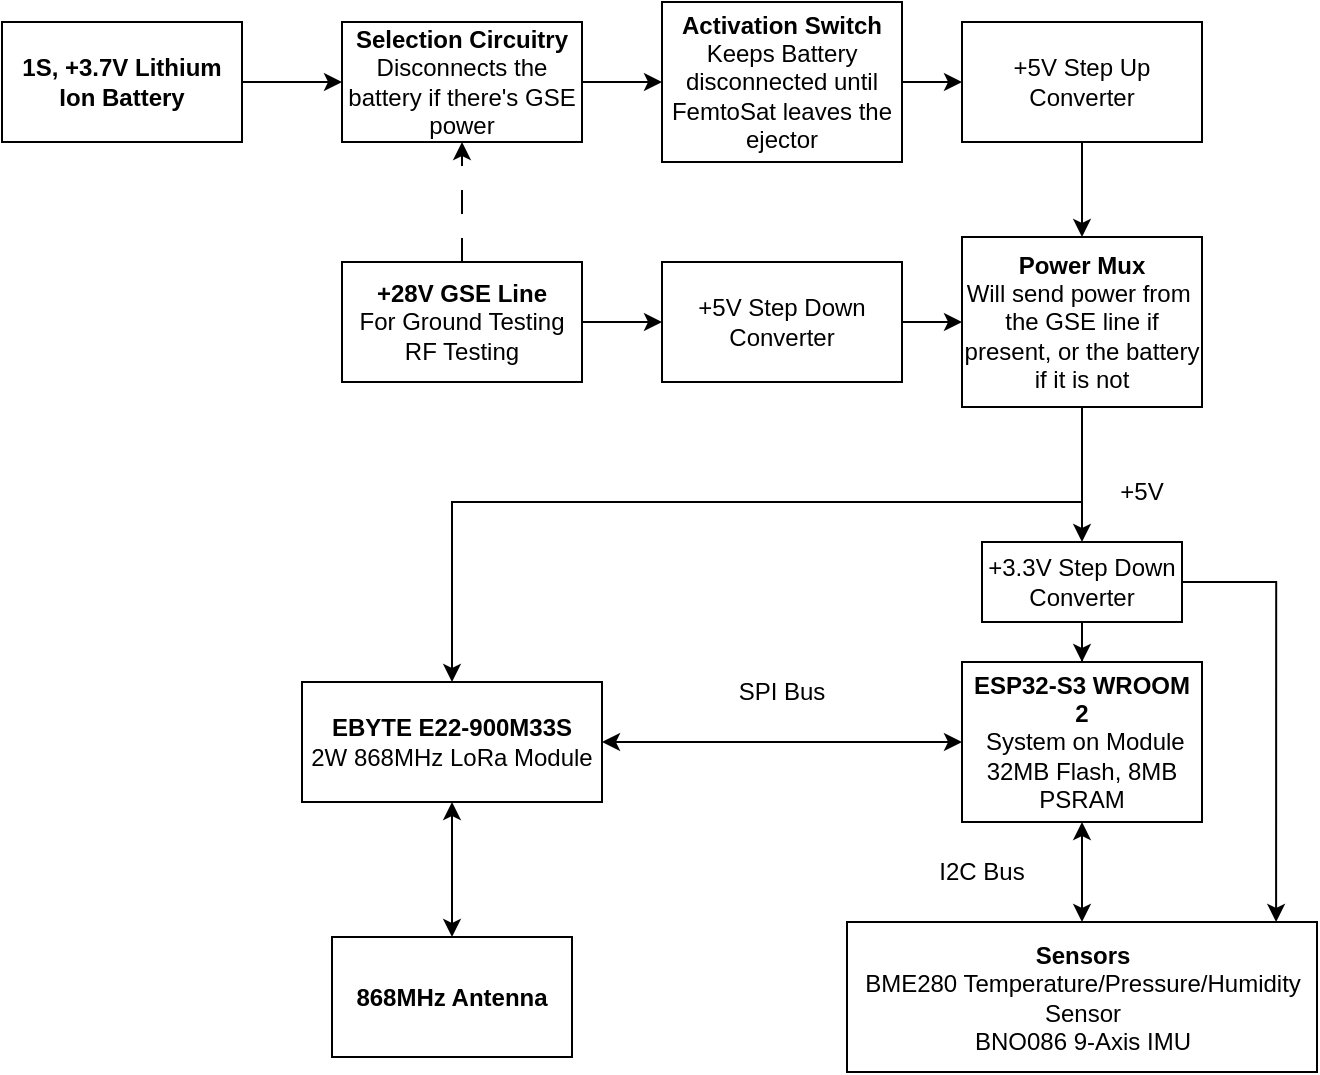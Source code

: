 <mxfile version="25.0.1">
  <diagram name="Page-1" id="Wa052aFKa9Bia7kXxzfk">
    <mxGraphModel dx="2074" dy="1142" grid="1" gridSize="10" guides="1" tooltips="1" connect="1" arrows="1" fold="1" page="1" pageScale="1" pageWidth="850" pageHeight="1100" math="0" shadow="0">
      <root>
        <mxCell id="0" />
        <mxCell id="1" parent="0" />
        <mxCell id="oByA1WbZYRaLfuXk5zpP-6" style="edgeStyle=orthogonalEdgeStyle;rounded=0;orthogonalLoop=1;jettySize=auto;html=1;entryX=0;entryY=0.5;entryDx=0;entryDy=0;" parent="1" source="oByA1WbZYRaLfuXk5zpP-1" edge="1">
          <mxGeometry relative="1" as="geometry">
            <mxPoint x="170" y="40" as="targetPoint" />
          </mxGeometry>
        </mxCell>
        <mxCell id="oByA1WbZYRaLfuXk5zpP-1" value="&lt;div&gt;&lt;b&gt;1S, +3.7V Lithium Ion Battery&lt;/b&gt; &lt;br&gt;&lt;/div&gt;" style="rounded=0;whiteSpace=wrap;html=1;" parent="1" vertex="1">
          <mxGeometry y="10" width="120" height="60" as="geometry" />
        </mxCell>
        <mxCell id="v-_W1gMNBMWAKdvKEkjo-3" value="" style="edgeStyle=orthogonalEdgeStyle;rounded=0;orthogonalLoop=1;jettySize=auto;html=1;" parent="1" source="oByA1WbZYRaLfuXk5zpP-2" target="oByA1WbZYRaLfuXk5zpP-5" edge="1">
          <mxGeometry relative="1" as="geometry" />
        </mxCell>
        <mxCell id="v-_W1gMNBMWAKdvKEkjo-14" value="" style="edgeStyle=orthogonalEdgeStyle;rounded=0;orthogonalLoop=1;jettySize=auto;html=1;dashed=1;dashPattern=12 12;" parent="1" source="oByA1WbZYRaLfuXk5zpP-2" target="oByA1WbZYRaLfuXk5zpP-4" edge="1">
          <mxGeometry relative="1" as="geometry" />
        </mxCell>
        <mxCell id="oByA1WbZYRaLfuXk5zpP-2" value="&lt;div&gt;&lt;b&gt;+28V GSE Line&lt;/b&gt;&lt;/div&gt;&lt;div&gt;For Ground Testing&lt;/div&gt;&lt;div&gt;RF Testing&lt;br&gt;&lt;/div&gt;" style="rounded=0;whiteSpace=wrap;html=1;" parent="1" vertex="1">
          <mxGeometry x="170" y="130" width="120" height="60" as="geometry" />
        </mxCell>
        <mxCell id="v-_W1gMNBMWAKdvKEkjo-12" value="" style="edgeStyle=orthogonalEdgeStyle;rounded=0;orthogonalLoop=1;jettySize=auto;html=1;" parent="1" source="oByA1WbZYRaLfuXk5zpP-4" target="v-_W1gMNBMWAKdvKEkjo-11" edge="1">
          <mxGeometry relative="1" as="geometry" />
        </mxCell>
        <mxCell id="oByA1WbZYRaLfuXk5zpP-4" value="&lt;div&gt;&lt;b&gt;Selection Circuitry&lt;/b&gt;&lt;/div&gt;&lt;div&gt;Disconnects the battery if there&#39;s GSE power&lt;br&gt;&lt;/div&gt;" style="rounded=0;whiteSpace=wrap;html=1;" parent="1" vertex="1">
          <mxGeometry x="170" y="10" width="120" height="60" as="geometry" />
        </mxCell>
        <mxCell id="PvoQchgBHk4X-dD_r0cH-3" value="" style="edgeStyle=orthogonalEdgeStyle;rounded=0;orthogonalLoop=1;jettySize=auto;html=1;" edge="1" parent="1" source="oByA1WbZYRaLfuXk5zpP-5" target="PvoQchgBHk4X-dD_r0cH-1">
          <mxGeometry relative="1" as="geometry" />
        </mxCell>
        <mxCell id="oByA1WbZYRaLfuXk5zpP-5" value="&lt;div&gt;+5V Step Down Converter&lt;/div&gt;" style="rounded=0;whiteSpace=wrap;html=1;" parent="1" vertex="1">
          <mxGeometry x="330" y="130" width="120" height="60" as="geometry" />
        </mxCell>
        <mxCell id="oByA1WbZYRaLfuXk5zpP-10" value="&lt;div&gt;&lt;b&gt;EBYTE &lt;/b&gt;&lt;strong&gt;E22-900M33S&lt;/strong&gt;&lt;/div&gt;&lt;div&gt;2W 868MHz LoRa Module&lt;b&gt;&lt;br&gt;&lt;/b&gt;&lt;/div&gt;" style="rounded=0;whiteSpace=wrap;html=1;" parent="1" vertex="1">
          <mxGeometry x="150" y="340" width="150" height="60" as="geometry" />
        </mxCell>
        <mxCell id="oByA1WbZYRaLfuXk5zpP-11" value="&lt;div&gt;ESP32-S3 WROOM 2&lt;br&gt;&lt;/div&gt;&lt;div&gt;&amp;nbsp;&lt;span style=&quot;font-weight: normal;&quot;&gt;System on Module&lt;/span&gt;&lt;/div&gt;&lt;div&gt;&lt;span style=&quot;font-weight: normal;&quot;&gt;32MB Flash, 8MB PSRAM&lt;/span&gt;&lt;br&gt;&lt;/div&gt;" style="rounded=0;whiteSpace=wrap;html=1;fontStyle=1" parent="1" vertex="1">
          <mxGeometry x="480" y="330" width="120" height="80" as="geometry" />
        </mxCell>
        <mxCell id="oByA1WbZYRaLfuXk5zpP-14" value="+5V" style="text;html=1;align=center;verticalAlign=middle;whiteSpace=wrap;rounded=0;" parent="1" vertex="1">
          <mxGeometry x="540" y="230" width="60" height="30" as="geometry" />
        </mxCell>
        <mxCell id="oByA1WbZYRaLfuXk5zpP-16" value="&lt;div&gt;&lt;b&gt;868MHz Antenna&lt;/b&gt;&lt;/div&gt;" style="rounded=0;whiteSpace=wrap;html=1;" parent="1" vertex="1">
          <mxGeometry x="165" y="467.5" width="120" height="60" as="geometry" />
        </mxCell>
        <mxCell id="oByA1WbZYRaLfuXk5zpP-21" value="" style="endArrow=classic;startArrow=classic;html=1;rounded=0;entryX=0.5;entryY=1;entryDx=0;entryDy=0;exitX=0.5;exitY=0;exitDx=0;exitDy=0;" parent="1" source="oByA1WbZYRaLfuXk5zpP-16" target="oByA1WbZYRaLfuXk5zpP-10" edge="1">
          <mxGeometry width="50" height="50" relative="1" as="geometry">
            <mxPoint x="350" y="470" as="sourcePoint" />
            <mxPoint x="400" y="420" as="targetPoint" />
          </mxGeometry>
        </mxCell>
        <mxCell id="oByA1WbZYRaLfuXk5zpP-23" value="SPI Bus" style="text;html=1;align=center;verticalAlign=middle;whiteSpace=wrap;rounded=0;" parent="1" vertex="1">
          <mxGeometry x="360" y="330" width="60" height="30" as="geometry" />
        </mxCell>
        <mxCell id="PvoQchgBHk4X-dD_r0cH-2" value="" style="edgeStyle=orthogonalEdgeStyle;rounded=0;orthogonalLoop=1;jettySize=auto;html=1;" edge="1" parent="1" source="v-_W1gMNBMWAKdvKEkjo-4" target="PvoQchgBHk4X-dD_r0cH-1">
          <mxGeometry relative="1" as="geometry" />
        </mxCell>
        <mxCell id="v-_W1gMNBMWAKdvKEkjo-4" value="&lt;div&gt;+5V Step Up Converter&lt;/div&gt;" style="rounded=0;whiteSpace=wrap;html=1;" parent="1" vertex="1">
          <mxGeometry x="480" y="10" width="120" height="60" as="geometry" />
        </mxCell>
        <mxCell id="v-_W1gMNBMWAKdvKEkjo-13" value="" style="edgeStyle=orthogonalEdgeStyle;rounded=0;orthogonalLoop=1;jettySize=auto;html=1;" parent="1" source="v-_W1gMNBMWAKdvKEkjo-11" target="v-_W1gMNBMWAKdvKEkjo-4" edge="1">
          <mxGeometry relative="1" as="geometry" />
        </mxCell>
        <mxCell id="v-_W1gMNBMWAKdvKEkjo-11" value="&lt;div&gt;&lt;b&gt;Activation Switch&lt;/b&gt;&lt;/div&gt;&lt;div&gt;Keeps Battery disconnected until FemtoSat leaves the ejector&lt;br&gt;&lt;/div&gt;" style="rounded=0;whiteSpace=wrap;html=1;" parent="1" vertex="1">
          <mxGeometry x="330" width="120" height="80" as="geometry" />
        </mxCell>
        <mxCell id="Bn7Drz4gH1jYpp9yUR1y-1" value="" style="endArrow=classic;html=1;rounded=0;entryX=0.5;entryY=0;entryDx=0;entryDy=0;" parent="1" target="oByA1WbZYRaLfuXk5zpP-10" edge="1">
          <mxGeometry width="50" height="50" relative="1" as="geometry">
            <mxPoint x="540" y="250" as="sourcePoint" />
            <mxPoint x="590" y="220" as="targetPoint" />
            <Array as="points">
              <mxPoint x="225" y="250" />
            </Array>
          </mxGeometry>
        </mxCell>
        <mxCell id="H0pCm_QsT9bV7-cQjPzx-4" value="" style="endArrow=classic;startArrow=classic;html=1;rounded=0;entryX=0;entryY=0.5;entryDx=0;entryDy=0;" parent="1" target="oByA1WbZYRaLfuXk5zpP-11" edge="1">
          <mxGeometry width="50" height="50" relative="1" as="geometry">
            <mxPoint x="300" y="370" as="sourcePoint" />
            <mxPoint x="350" y="320" as="targetPoint" />
          </mxGeometry>
        </mxCell>
        <mxCell id="H0pCm_QsT9bV7-cQjPzx-5" value="&lt;div&gt;&lt;b&gt;Sensors&lt;/b&gt;&lt;/div&gt;&lt;div&gt;BME280 Temperature/Pressure/Humidity Sensor&lt;/div&gt;&lt;div&gt;BNO086 9-Axis IMU&lt;br&gt;&lt;/div&gt;" style="rounded=0;whiteSpace=wrap;html=1;" parent="1" vertex="1">
          <mxGeometry x="422.5" y="460" width="235" height="75" as="geometry" />
        </mxCell>
        <mxCell id="H0pCm_QsT9bV7-cQjPzx-8" value="" style="endArrow=classic;startArrow=classic;html=1;rounded=0;entryX=0.5;entryY=1;entryDx=0;entryDy=0;" parent="1" target="oByA1WbZYRaLfuXk5zpP-11" edge="1">
          <mxGeometry width="50" height="50" relative="1" as="geometry">
            <mxPoint x="540" y="460" as="sourcePoint" />
            <mxPoint x="590" y="410" as="targetPoint" />
          </mxGeometry>
        </mxCell>
        <mxCell id="H0pCm_QsT9bV7-cQjPzx-9" value="I2C Bus" style="text;html=1;align=center;verticalAlign=middle;whiteSpace=wrap;rounded=0;" parent="1" vertex="1">
          <mxGeometry x="460" y="420" width="60" height="30" as="geometry" />
        </mxCell>
        <mxCell id="H0pCm_QsT9bV7-cQjPzx-14" value="" style="edgeStyle=orthogonalEdgeStyle;rounded=0;orthogonalLoop=1;jettySize=auto;html=1;" parent="1" source="H0pCm_QsT9bV7-cQjPzx-11" target="oByA1WbZYRaLfuXk5zpP-11" edge="1">
          <mxGeometry relative="1" as="geometry" />
        </mxCell>
        <mxCell id="H0pCm_QsT9bV7-cQjPzx-11" value="+3.3V Step Down Converter" style="rounded=0;whiteSpace=wrap;html=1;" parent="1" vertex="1">
          <mxGeometry x="490" y="270" width="100" height="40" as="geometry" />
        </mxCell>
        <mxCell id="H0pCm_QsT9bV7-cQjPzx-18" style="edgeStyle=orthogonalEdgeStyle;rounded=0;orthogonalLoop=1;jettySize=auto;html=1;entryX=0.913;entryY=0;entryDx=0;entryDy=0;entryPerimeter=0;" parent="1" source="H0pCm_QsT9bV7-cQjPzx-11" target="H0pCm_QsT9bV7-cQjPzx-5" edge="1">
          <mxGeometry relative="1" as="geometry">
            <Array as="points">
              <mxPoint x="637" y="290" />
            </Array>
          </mxGeometry>
        </mxCell>
        <mxCell id="PvoQchgBHk4X-dD_r0cH-4" value="" style="edgeStyle=orthogonalEdgeStyle;rounded=0;orthogonalLoop=1;jettySize=auto;html=1;" edge="1" parent="1" source="PvoQchgBHk4X-dD_r0cH-1" target="H0pCm_QsT9bV7-cQjPzx-11">
          <mxGeometry relative="1" as="geometry" />
        </mxCell>
        <mxCell id="PvoQchgBHk4X-dD_r0cH-1" value="&lt;div&gt;&lt;b&gt;Power Mux&lt;/b&gt;&lt;/div&gt;&lt;div&gt;Will send power from&amp;nbsp; the GSE line if present, or the battery if it is not&lt;br&gt;&lt;/div&gt;" style="rounded=0;whiteSpace=wrap;html=1;" vertex="1" parent="1">
          <mxGeometry x="480" y="117.5" width="120" height="85" as="geometry" />
        </mxCell>
      </root>
    </mxGraphModel>
  </diagram>
</mxfile>
